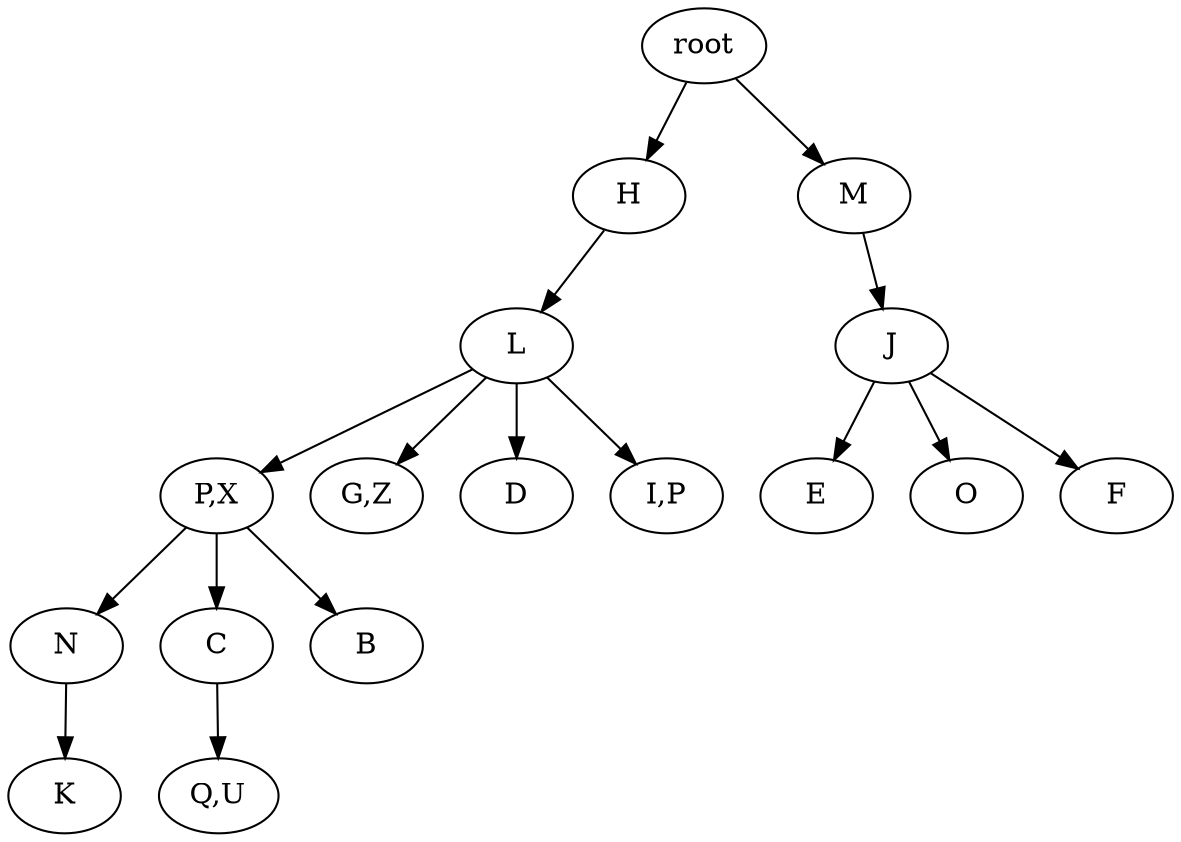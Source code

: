 strict digraph G {
	graph [name=G];
	0	 [label=root];
	2	 [label=H];
	0 -> 2;
	3	 [label=M];
	0 -> 3;
	4	 [label=L];
	2 -> 4;
	8	 [label=J];
	3 -> 8;
	6	 [label="P,X"];
	4 -> 6;
	12	 [label="G,Z"];
	4 -> 12;
	13	 [label=D];
	4 -> 13;
	14	 [label="I,P"];
	4 -> 14;
	15	 [label=E];
	8 -> 15;
	16	 [label=O];
	8 -> 16;
	17	 [label=F];
	8 -> 17;
	9	 [label=N];
	6 -> 9;
	10	 [label=C];
	6 -> 10;
	11	 [label=B];
	6 -> 11;
	18	 [label=K];
	9 -> 18;
	19	 [label="Q,U"];
	10 -> 19;
}
